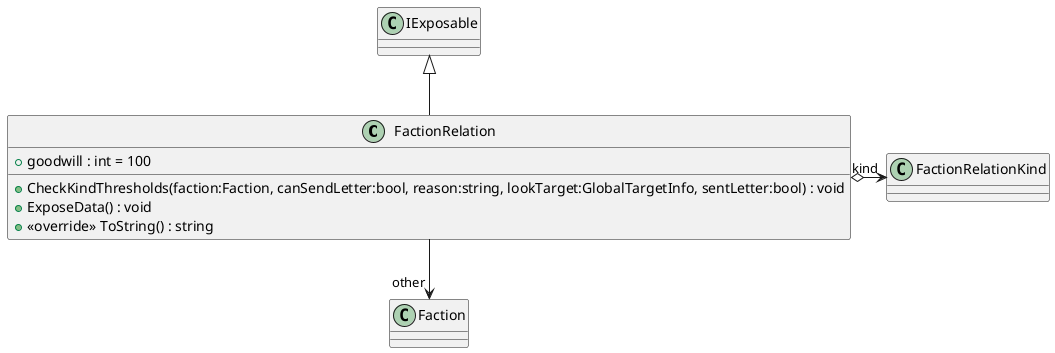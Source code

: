 @startuml
class FactionRelation {
    + goodwill : int = 100
    + CheckKindThresholds(faction:Faction, canSendLetter:bool, reason:string, lookTarget:GlobalTargetInfo, sentLetter:bool) : void
    + ExposeData() : void
    + <<override>> ToString() : string
}
IExposable <|-- FactionRelation
FactionRelation --> "other" Faction
FactionRelation o-> "kind" FactionRelationKind
@enduml
